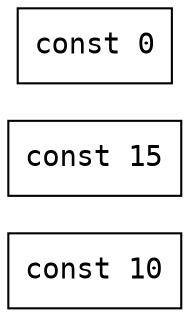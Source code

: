 digraph DF {
  rankdir=LR;
  node [shape=box,fontname="monospace"];
  0 [label="const 10"];
  1 [label="const 15"];
  2 [label="const 0"];
}
